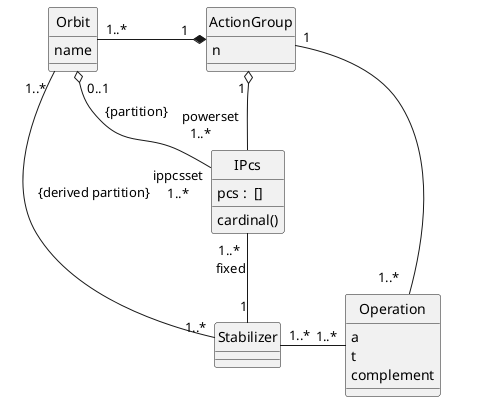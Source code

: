 @startuml musaicbox

class ActionGroup {
  n
}

class Operation {
  a
  t
  complement
}

class Orbit {
  name
}

class IPcs {
  pcs :  []
  cardinal()
}

ActionGroup "1"  - " 1..*   " Operation : "                 "
Orbit "1..*"  -* " 1   " ActionGroup : "                 "
ActionGroup "1 "  o-- "\n       powerset \n1..*" IPcs :"                                           "

Orbit "1..* "  -- "1..*" Stabilizer :"{derived partition}             "
Orbit "  0..1"  o-- "ippcsset\n1..*" IPcs :" {partition}                     "
IPcs "1..* \nfixed" -- "1" Stabilizer
Stabilizer "1..*" - "1..*" Operation

hide circle
@enduml
